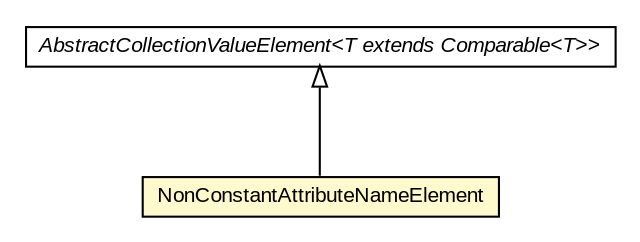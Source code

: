 #!/usr/local/bin/dot
#
# Class diagram 
# Generated by UMLGraph version 5.3 (http://www.umlgraph.org/)
#

digraph G {
	edge [fontname="arial",fontsize=10,labelfontname="arial",labelfontsize=10];
	node [fontname="arial",fontsize=10,shape=plaintext];
	nodesep=0.25;
	ranksep=0.5;
	// context.arch.discoverer.component.NonConstantAttributeNameElement
	c152617 [label=<<table title="context.arch.discoverer.component.NonConstantAttributeNameElement" border="0" cellborder="1" cellspacing="0" cellpadding="2" port="p" bgcolor="lemonChiffon" href="./NonConstantAttributeNameElement.html">
		<tr><td><table border="0" cellspacing="0" cellpadding="1">
<tr><td align="center" balign="center"> NonConstantAttributeNameElement </td></tr>
		</table></td></tr>
		</table>>, fontname="arial", fontcolor="black", fontsize=10.0];
	// context.arch.discoverer.component.AbstractCollectionValueElement<T extends java.lang.Comparable<T>>
	c152629 [label=<<table title="context.arch.discoverer.component.AbstractCollectionValueElement" border="0" cellborder="1" cellspacing="0" cellpadding="2" port="p" href="./AbstractCollectionValueElement.html">
		<tr><td><table border="0" cellspacing="0" cellpadding="1">
<tr><td align="center" balign="center"><font face="arial italic"> AbstractCollectionValueElement&lt;T extends Comparable&lt;T&gt;&gt; </font></td></tr>
		</table></td></tr>
		</table>>, fontname="arial", fontcolor="black", fontsize=10.0];
	//context.arch.discoverer.component.NonConstantAttributeNameElement extends context.arch.discoverer.component.AbstractCollectionValueElement<java.lang.String>
	c152629:p -> c152617:p [dir=back,arrowtail=empty];
}

